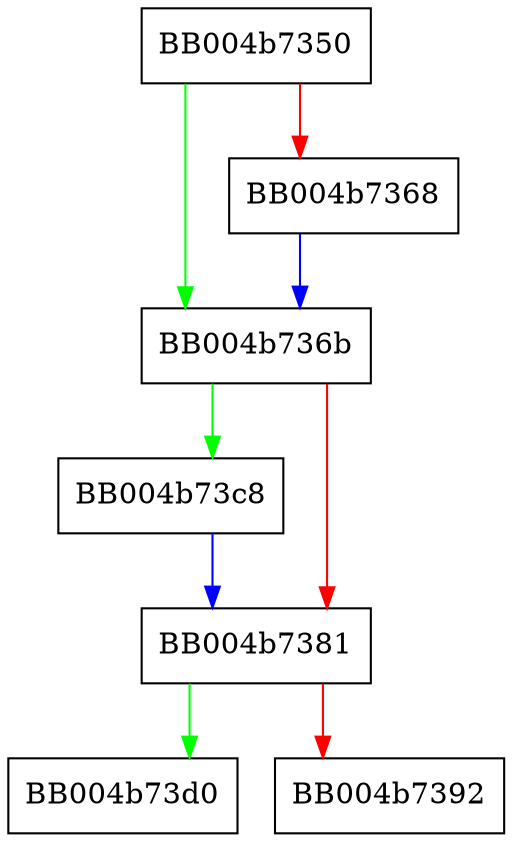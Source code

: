 digraph ossl_qrx_inject_urxe {
  node [shape="box"];
  graph [splines=ortho];
  BB004b7350 -> BB004b736b [color="green"];
  BB004b7350 -> BB004b7368 [color="red"];
  BB004b7368 -> BB004b736b [color="blue"];
  BB004b736b -> BB004b73c8 [color="green"];
  BB004b736b -> BB004b7381 [color="red"];
  BB004b7381 -> BB004b73d0 [color="green"];
  BB004b7381 -> BB004b7392 [color="red"];
  BB004b73c8 -> BB004b7381 [color="blue"];
}